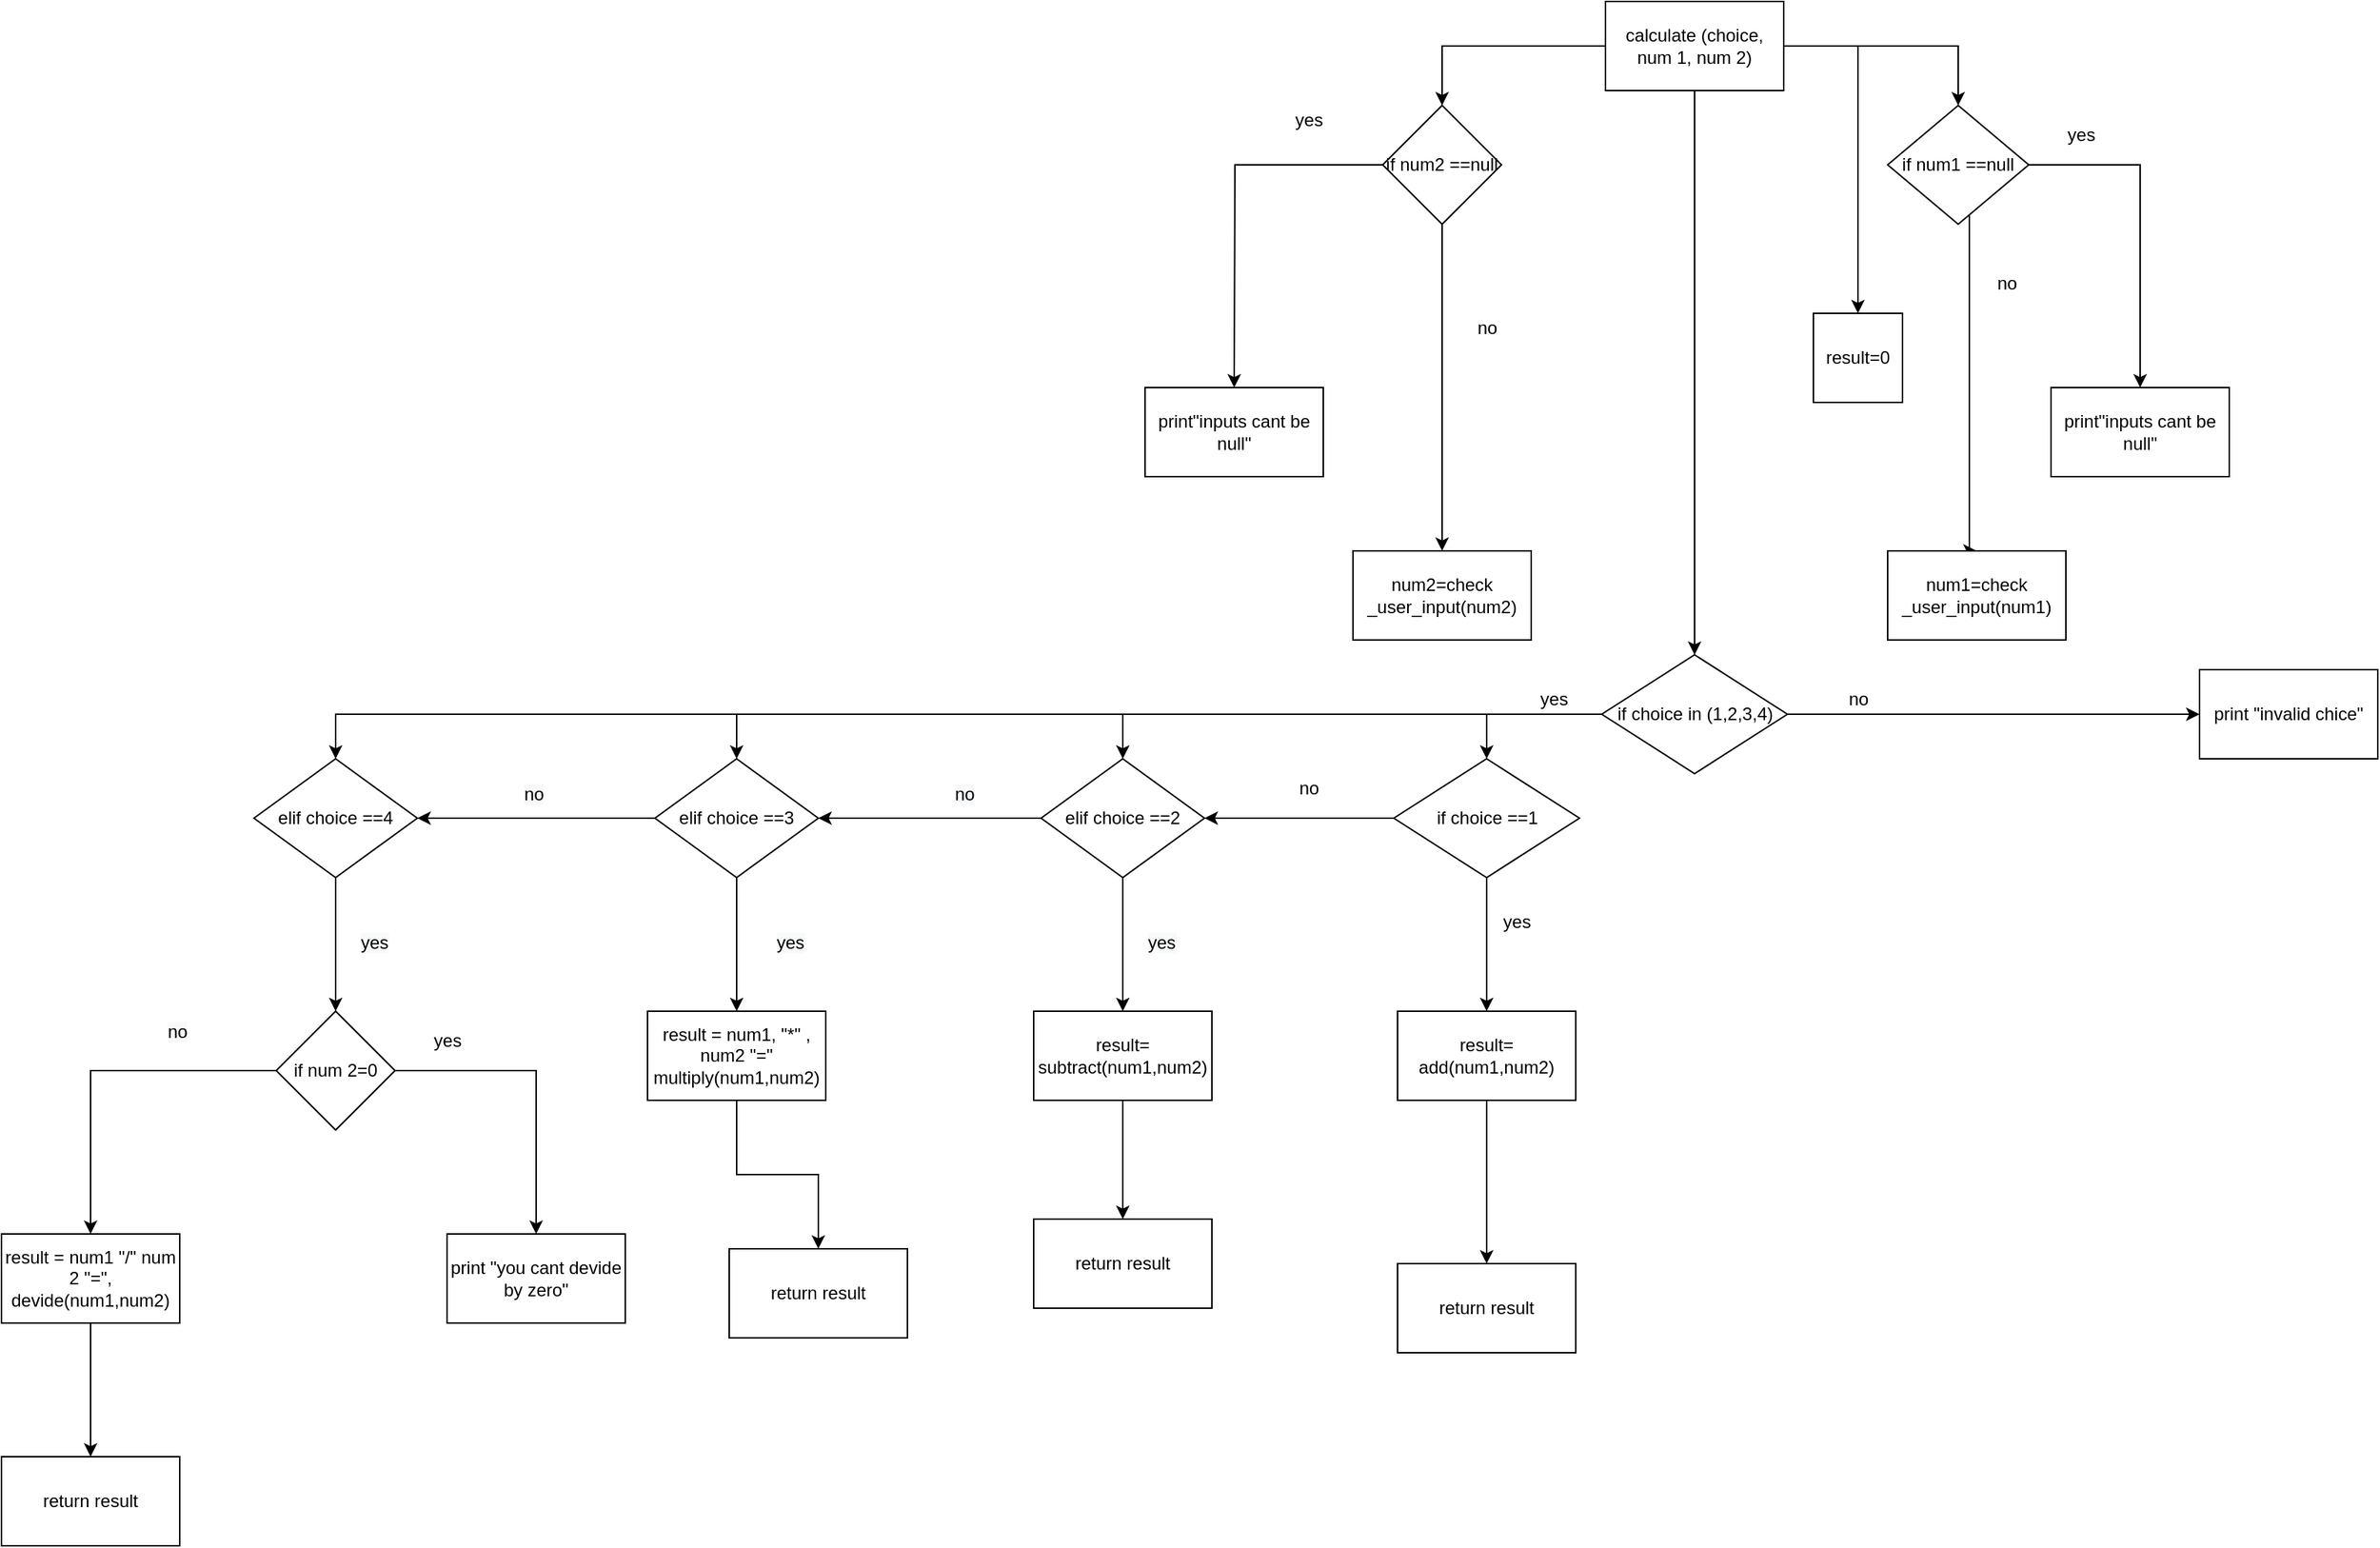 <mxfile version="17.4.2" type="device"><diagram id="NuMf4IFpVhDgQ8mSWVor" name="Page-1"><mxGraphModel dx="2614" dy="865" grid="1" gridSize="10" guides="1" tooltips="1" connect="1" arrows="1" fold="1" page="1" pageScale="1" pageWidth="850" pageHeight="1100" math="0" shadow="0"><root><mxCell id="0"/><mxCell id="1" parent="0"/><mxCell id="o9rnSNG6aPh91UgXQhLg-3" value="" style="edgeStyle=orthogonalEdgeStyle;rounded=0;orthogonalLoop=1;jettySize=auto;html=1;" edge="1" parent="1" source="o9rnSNG6aPh91UgXQhLg-1" target="o9rnSNG6aPh91UgXQhLg-2"><mxGeometry relative="1" as="geometry"/></mxCell><mxCell id="o9rnSNG6aPh91UgXQhLg-7" value="" style="edgeStyle=orthogonalEdgeStyle;rounded=0;orthogonalLoop=1;jettySize=auto;html=1;" edge="1" parent="1" source="o9rnSNG6aPh91UgXQhLg-1" target="o9rnSNG6aPh91UgXQhLg-6"><mxGeometry relative="1" as="geometry"/></mxCell><mxCell id="o9rnSNG6aPh91UgXQhLg-19" style="edgeStyle=orthogonalEdgeStyle;rounded=0;orthogonalLoop=1;jettySize=auto;html=1;entryX=0.5;entryY=0;entryDx=0;entryDy=0;" edge="1" parent="1" source="o9rnSNG6aPh91UgXQhLg-1" target="o9rnSNG6aPh91UgXQhLg-20"><mxGeometry relative="1" as="geometry"><mxPoint x="240" y="360" as="targetPoint"/><Array as="points"><mxPoint x="350" y="180"/></Array></mxGeometry></mxCell><mxCell id="o9rnSNG6aPh91UgXQhLg-25" style="edgeStyle=orthogonalEdgeStyle;rounded=0;orthogonalLoop=1;jettySize=auto;html=1;" edge="1" parent="1" source="o9rnSNG6aPh91UgXQhLg-1"><mxGeometry relative="1" as="geometry"><mxPoint x="240" y="590" as="targetPoint"/></mxGeometry></mxCell><mxCell id="o9rnSNG6aPh91UgXQhLg-1" value="calculate (choice, num 1, num 2)" style="whiteSpace=wrap;html=1;" vertex="1" parent="1"><mxGeometry x="180" y="150" width="120" height="60" as="geometry"/></mxCell><mxCell id="o9rnSNG6aPh91UgXQhLg-8" style="edgeStyle=orthogonalEdgeStyle;rounded=0;orthogonalLoop=1;jettySize=auto;html=1;entryX=0.5;entryY=0;entryDx=0;entryDy=0;" edge="1" parent="1" source="o9rnSNG6aPh91UgXQhLg-2" target="o9rnSNG6aPh91UgXQhLg-4"><mxGeometry relative="1" as="geometry"><mxPoint x="550" y="370" as="targetPoint"/></mxGeometry></mxCell><mxCell id="o9rnSNG6aPh91UgXQhLg-15" style="edgeStyle=orthogonalEdgeStyle;rounded=0;orthogonalLoop=1;jettySize=auto;html=1;entryX=0.5;entryY=0;entryDx=0;entryDy=0;" edge="1" parent="1" source="o9rnSNG6aPh91UgXQhLg-2" target="o9rnSNG6aPh91UgXQhLg-16"><mxGeometry relative="1" as="geometry"><mxPoint x="250" y="610" as="targetPoint"/><Array as="points"><mxPoint x="425" y="480"/><mxPoint x="425" y="480"/></Array></mxGeometry></mxCell><mxCell id="o9rnSNG6aPh91UgXQhLg-2" value="if num1 ==null" style="rhombus;whiteSpace=wrap;html=1;" vertex="1" parent="1"><mxGeometry x="370" y="220" width="95" height="80" as="geometry"/></mxCell><mxCell id="o9rnSNG6aPh91UgXQhLg-4" value="print&quot;inputs cant be null&quot;" style="whiteSpace=wrap;html=1;" vertex="1" parent="1"><mxGeometry x="480" y="410" width="120" height="60" as="geometry"/></mxCell><mxCell id="o9rnSNG6aPh91UgXQhLg-11" style="edgeStyle=orthogonalEdgeStyle;rounded=0;orthogonalLoop=1;jettySize=auto;html=1;" edge="1" parent="1" source="o9rnSNG6aPh91UgXQhLg-6"><mxGeometry relative="1" as="geometry"><mxPoint x="-70" y="410" as="targetPoint"/></mxGeometry></mxCell><mxCell id="o9rnSNG6aPh91UgXQhLg-18" value="" style="edgeStyle=orthogonalEdgeStyle;rounded=0;orthogonalLoop=1;jettySize=auto;html=1;" edge="1" parent="1" source="o9rnSNG6aPh91UgXQhLg-6" target="o9rnSNG6aPh91UgXQhLg-17"><mxGeometry relative="1" as="geometry"/></mxCell><mxCell id="o9rnSNG6aPh91UgXQhLg-6" value="if num2 ==null" style="rhombus;whiteSpace=wrap;html=1;" vertex="1" parent="1"><mxGeometry x="30" y="220" width="80" height="80" as="geometry"/></mxCell><mxCell id="o9rnSNG6aPh91UgXQhLg-10" value="&lt;span&gt;print&quot;inputs cant be null&quot;&lt;/span&gt;" style="whiteSpace=wrap;html=1;" vertex="1" parent="1"><mxGeometry x="-130" y="410" width="120" height="60" as="geometry"/></mxCell><mxCell id="o9rnSNG6aPh91UgXQhLg-16" value="num1=check _user_input(num1)" style="whiteSpace=wrap;html=1;" vertex="1" parent="1"><mxGeometry x="370" y="520" width="120" height="60" as="geometry"/></mxCell><mxCell id="o9rnSNG6aPh91UgXQhLg-17" value="&lt;span&gt;num2=check _user_input(num2)&lt;/span&gt;" style="whiteSpace=wrap;html=1;" vertex="1" parent="1"><mxGeometry x="10" y="520" width="120" height="60" as="geometry"/></mxCell><mxCell id="o9rnSNG6aPh91UgXQhLg-20" value="result=0" style="whiteSpace=wrap;html=1;" vertex="1" parent="1"><mxGeometry x="320" y="360" width="60" height="60" as="geometry"/></mxCell><mxCell id="o9rnSNG6aPh91UgXQhLg-21" value="yes" style="text;html=1;align=center;verticalAlign=middle;resizable=0;points=[];autosize=1;strokeColor=none;fillColor=none;" vertex="1" parent="1"><mxGeometry x="485" y="230" width="30" height="20" as="geometry"/></mxCell><mxCell id="o9rnSNG6aPh91UgXQhLg-22" value="no" style="text;html=1;align=center;verticalAlign=middle;resizable=0;points=[];autosize=1;strokeColor=none;fillColor=none;" vertex="1" parent="1"><mxGeometry x="435" y="330" width="30" height="20" as="geometry"/></mxCell><mxCell id="o9rnSNG6aPh91UgXQhLg-23" value="yes" style="text;html=1;align=center;verticalAlign=middle;resizable=0;points=[];autosize=1;strokeColor=none;fillColor=none;" vertex="1" parent="1"><mxGeometry x="-35" y="220" width="30" height="20" as="geometry"/></mxCell><mxCell id="o9rnSNG6aPh91UgXQhLg-24" value="no" style="text;html=1;align=center;verticalAlign=middle;resizable=0;points=[];autosize=1;strokeColor=none;fillColor=none;" vertex="1" parent="1"><mxGeometry x="85" y="360" width="30" height="20" as="geometry"/></mxCell><mxCell id="o9rnSNG6aPh91UgXQhLg-30" value="" style="edgeStyle=orthogonalEdgeStyle;rounded=0;orthogonalLoop=1;jettySize=auto;html=1;" edge="1" parent="1" source="o9rnSNG6aPh91UgXQhLg-27" target="o9rnSNG6aPh91UgXQhLg-29"><mxGeometry relative="1" as="geometry"/></mxCell><mxCell id="o9rnSNG6aPh91UgXQhLg-32" value="" style="edgeStyle=orthogonalEdgeStyle;rounded=0;orthogonalLoop=1;jettySize=auto;html=1;entryX=0.5;entryY=0;entryDx=0;entryDy=0;" edge="1" parent="1" source="o9rnSNG6aPh91UgXQhLg-27" target="o9rnSNG6aPh91UgXQhLg-31"><mxGeometry relative="1" as="geometry"><mxPoint x="-320" y="630" as="targetPoint"/></mxGeometry></mxCell><mxCell id="o9rnSNG6aPh91UgXQhLg-36" style="edgeStyle=orthogonalEdgeStyle;rounded=0;orthogonalLoop=1;jettySize=auto;html=1;exitX=0.5;exitY=1;exitDx=0;exitDy=0;entryX=0.5;entryY=0;entryDx=0;entryDy=0;" edge="1" parent="1" source="o9rnSNG6aPh91UgXQhLg-27" target="o9rnSNG6aPh91UgXQhLg-38"><mxGeometry relative="1" as="geometry"><mxPoint x="-70" y="660" as="targetPoint"/><Array as="points"><mxPoint x="240" y="630"/><mxPoint x="-145" y="630"/></Array></mxGeometry></mxCell><mxCell id="o9rnSNG6aPh91UgXQhLg-45" style="edgeStyle=orthogonalEdgeStyle;rounded=0;orthogonalLoop=1;jettySize=auto;html=1;entryX=0.5;entryY=0;entryDx=0;entryDy=0;" edge="1" parent="1" source="o9rnSNG6aPh91UgXQhLg-27" target="o9rnSNG6aPh91UgXQhLg-43"><mxGeometry relative="1" as="geometry"/></mxCell><mxCell id="o9rnSNG6aPh91UgXQhLg-48" style="edgeStyle=orthogonalEdgeStyle;rounded=0;orthogonalLoop=1;jettySize=auto;html=1;entryX=0.5;entryY=0;entryDx=0;entryDy=0;" edge="1" parent="1" source="o9rnSNG6aPh91UgXQhLg-27" target="o9rnSNG6aPh91UgXQhLg-49"><mxGeometry relative="1" as="geometry"><mxPoint x="-683" y="630" as="targetPoint"/></mxGeometry></mxCell><mxCell id="o9rnSNG6aPh91UgXQhLg-27" value="if choice in (1,2,3,4)" style="rhombus;whiteSpace=wrap;html=1;" vertex="1" parent="1"><mxGeometry x="177.5" y="590" width="125" height="80" as="geometry"/></mxCell><mxCell id="o9rnSNG6aPh91UgXQhLg-29" value="print &quot;invalid chice&quot;" style="whiteSpace=wrap;html=1;" vertex="1" parent="1"><mxGeometry x="580" y="600" width="120" height="60" as="geometry"/></mxCell><mxCell id="o9rnSNG6aPh91UgXQhLg-35" value="" style="edgeStyle=orthogonalEdgeStyle;rounded=0;orthogonalLoop=1;jettySize=auto;html=1;" edge="1" parent="1" source="o9rnSNG6aPh91UgXQhLg-31" target="o9rnSNG6aPh91UgXQhLg-34"><mxGeometry relative="1" as="geometry"/></mxCell><mxCell id="o9rnSNG6aPh91UgXQhLg-40" style="edgeStyle=orthogonalEdgeStyle;rounded=0;orthogonalLoop=1;jettySize=auto;html=1;exitX=0;exitY=0.5;exitDx=0;exitDy=0;entryX=1;entryY=0.5;entryDx=0;entryDy=0;" edge="1" parent="1" source="o9rnSNG6aPh91UgXQhLg-31" target="o9rnSNG6aPh91UgXQhLg-38"><mxGeometry relative="1" as="geometry"/></mxCell><mxCell id="o9rnSNG6aPh91UgXQhLg-31" value="if choice ==1" style="rhombus;whiteSpace=wrap;html=1;" vertex="1" parent="1"><mxGeometry x="37.5" y="660" width="125" height="80" as="geometry"/></mxCell><mxCell id="o9rnSNG6aPh91UgXQhLg-33" value="yes" style="text;html=1;align=center;verticalAlign=middle;resizable=0;points=[];autosize=1;strokeColor=none;fillColor=none;" vertex="1" parent="1"><mxGeometry x="130" y="610" width="30" height="20" as="geometry"/></mxCell><mxCell id="o9rnSNG6aPh91UgXQhLg-59" value="" style="edgeStyle=orthogonalEdgeStyle;rounded=0;orthogonalLoop=1;jettySize=auto;html=1;" edge="1" parent="1" source="o9rnSNG6aPh91UgXQhLg-34" target="o9rnSNG6aPh91UgXQhLg-58"><mxGeometry relative="1" as="geometry"/></mxCell><mxCell id="o9rnSNG6aPh91UgXQhLg-34" value="result= add(num1,num2)" style="whiteSpace=wrap;html=1;" vertex="1" parent="1"><mxGeometry x="40" y="830" width="120" height="60" as="geometry"/></mxCell><mxCell id="o9rnSNG6aPh91UgXQhLg-42" value="" style="edgeStyle=orthogonalEdgeStyle;rounded=0;orthogonalLoop=1;jettySize=auto;html=1;" edge="1" parent="1" source="o9rnSNG6aPh91UgXQhLg-38" target="o9rnSNG6aPh91UgXQhLg-41"><mxGeometry relative="1" as="geometry"/></mxCell><mxCell id="o9rnSNG6aPh91UgXQhLg-44" value="" style="edgeStyle=orthogonalEdgeStyle;rounded=0;orthogonalLoop=1;jettySize=auto;html=1;" edge="1" parent="1" source="o9rnSNG6aPh91UgXQhLg-38" target="o9rnSNG6aPh91UgXQhLg-43"><mxGeometry relative="1" as="geometry"/></mxCell><mxCell id="o9rnSNG6aPh91UgXQhLg-38" value="elif choice ==2" style="rhombus;whiteSpace=wrap;html=1;" vertex="1" parent="1"><mxGeometry x="-200" y="660" width="110" height="80" as="geometry"/></mxCell><mxCell id="o9rnSNG6aPh91UgXQhLg-61" value="" style="edgeStyle=orthogonalEdgeStyle;rounded=0;orthogonalLoop=1;jettySize=auto;html=1;" edge="1" parent="1" source="o9rnSNG6aPh91UgXQhLg-41" target="o9rnSNG6aPh91UgXQhLg-60"><mxGeometry relative="1" as="geometry"/></mxCell><mxCell id="o9rnSNG6aPh91UgXQhLg-41" value="result= subtract(num1,num2)" style="whiteSpace=wrap;html=1;" vertex="1" parent="1"><mxGeometry x="-205" y="830" width="120" height="60" as="geometry"/></mxCell><mxCell id="o9rnSNG6aPh91UgXQhLg-47" value="" style="edgeStyle=orthogonalEdgeStyle;rounded=0;orthogonalLoop=1;jettySize=auto;html=1;" edge="1" parent="1" source="o9rnSNG6aPh91UgXQhLg-43" target="o9rnSNG6aPh91UgXQhLg-46"><mxGeometry relative="1" as="geometry"/></mxCell><mxCell id="o9rnSNG6aPh91UgXQhLg-50" value="" style="edgeStyle=orthogonalEdgeStyle;rounded=0;orthogonalLoop=1;jettySize=auto;html=1;" edge="1" parent="1" source="o9rnSNG6aPh91UgXQhLg-43" target="o9rnSNG6aPh91UgXQhLg-49"><mxGeometry relative="1" as="geometry"/></mxCell><mxCell id="o9rnSNG6aPh91UgXQhLg-43" value="elif choice ==3" style="rhombus;whiteSpace=wrap;html=1;" vertex="1" parent="1"><mxGeometry x="-460" y="660" width="110" height="80" as="geometry"/></mxCell><mxCell id="o9rnSNG6aPh91UgXQhLg-63" value="" style="edgeStyle=orthogonalEdgeStyle;rounded=0;orthogonalLoop=1;jettySize=auto;html=1;" edge="1" parent="1" source="o9rnSNG6aPh91UgXQhLg-46" target="o9rnSNG6aPh91UgXQhLg-62"><mxGeometry relative="1" as="geometry"/></mxCell><mxCell id="o9rnSNG6aPh91UgXQhLg-46" value="result = num1, &quot;*&quot; , num2 &quot;=&quot; multiply(num1,num2)" style="whiteSpace=wrap;html=1;" vertex="1" parent="1"><mxGeometry x="-465" y="830" width="120" height="60" as="geometry"/></mxCell><mxCell id="o9rnSNG6aPh91UgXQhLg-52" value="" style="edgeStyle=orthogonalEdgeStyle;rounded=0;orthogonalLoop=1;jettySize=auto;html=1;" edge="1" parent="1" source="o9rnSNG6aPh91UgXQhLg-49"><mxGeometry relative="1" as="geometry"><mxPoint x="-675" y="830" as="targetPoint"/></mxGeometry></mxCell><mxCell id="o9rnSNG6aPh91UgXQhLg-49" value="elif choice ==4" style="rhombus;whiteSpace=wrap;html=1;" vertex="1" parent="1"><mxGeometry x="-730" y="660" width="110" height="80" as="geometry"/></mxCell><mxCell id="o9rnSNG6aPh91UgXQhLg-55" value="" style="edgeStyle=orthogonalEdgeStyle;rounded=0;orthogonalLoop=1;jettySize=auto;html=1;" edge="1" parent="1" source="o9rnSNG6aPh91UgXQhLg-53" target="o9rnSNG6aPh91UgXQhLg-54"><mxGeometry relative="1" as="geometry"/></mxCell><mxCell id="o9rnSNG6aPh91UgXQhLg-57" value="" style="edgeStyle=orthogonalEdgeStyle;rounded=0;orthogonalLoop=1;jettySize=auto;html=1;" edge="1" parent="1" source="o9rnSNG6aPh91UgXQhLg-53" target="o9rnSNG6aPh91UgXQhLg-56"><mxGeometry relative="1" as="geometry"/></mxCell><mxCell id="o9rnSNG6aPh91UgXQhLg-53" value="if num 2=0" style="rhombus;whiteSpace=wrap;html=1;" vertex="1" parent="1"><mxGeometry x="-715" y="830" width="80" height="80" as="geometry"/></mxCell><mxCell id="o9rnSNG6aPh91UgXQhLg-54" value="print &quot;you cant devide by zero&quot;" style="whiteSpace=wrap;html=1;" vertex="1" parent="1"><mxGeometry x="-600" y="980" width="120" height="60" as="geometry"/></mxCell><mxCell id="o9rnSNG6aPh91UgXQhLg-65" value="" style="edgeStyle=orthogonalEdgeStyle;rounded=0;orthogonalLoop=1;jettySize=auto;html=1;" edge="1" parent="1" source="o9rnSNG6aPh91UgXQhLg-56" target="o9rnSNG6aPh91UgXQhLg-64"><mxGeometry relative="1" as="geometry"/></mxCell><mxCell id="o9rnSNG6aPh91UgXQhLg-56" value="result = num1 &quot;/&quot; num 2 &quot;=&quot;, devide(num1,num2)" style="whiteSpace=wrap;html=1;" vertex="1" parent="1"><mxGeometry x="-900" y="980" width="120" height="60" as="geometry"/></mxCell><mxCell id="o9rnSNG6aPh91UgXQhLg-58" value="return result" style="whiteSpace=wrap;html=1;" vertex="1" parent="1"><mxGeometry x="40" y="1000" width="120" height="60" as="geometry"/></mxCell><mxCell id="o9rnSNG6aPh91UgXQhLg-60" value="return result" style="whiteSpace=wrap;html=1;" vertex="1" parent="1"><mxGeometry x="-205" y="970" width="120" height="60" as="geometry"/></mxCell><mxCell id="o9rnSNG6aPh91UgXQhLg-62" value="&lt;span&gt;return result&lt;/span&gt;" style="whiteSpace=wrap;html=1;" vertex="1" parent="1"><mxGeometry x="-410" y="990" width="120" height="60" as="geometry"/></mxCell><mxCell id="o9rnSNG6aPh91UgXQhLg-64" value="&lt;span&gt;return result&lt;/span&gt;" style="whiteSpace=wrap;html=1;" vertex="1" parent="1"><mxGeometry x="-900" y="1130" width="120" height="60" as="geometry"/></mxCell><mxCell id="o9rnSNG6aPh91UgXQhLg-66" value="yes" style="text;html=1;align=center;verticalAlign=middle;resizable=0;points=[];autosize=1;strokeColor=none;fillColor=none;" vertex="1" parent="1"><mxGeometry x="-615" y="840" width="30" height="20" as="geometry"/></mxCell><mxCell id="o9rnSNG6aPh91UgXQhLg-67" value="no" style="text;html=1;align=center;verticalAlign=middle;resizable=0;points=[];autosize=1;strokeColor=none;fillColor=none;" vertex="1" parent="1"><mxGeometry x="335" y="610" width="30" height="20" as="geometry"/></mxCell><mxCell id="o9rnSNG6aPh91UgXQhLg-68" value="yes" style="text;html=1;align=center;verticalAlign=middle;resizable=0;points=[];autosize=1;strokeColor=none;fillColor=none;" vertex="1" parent="1"><mxGeometry x="105" y="760" width="30" height="20" as="geometry"/></mxCell><mxCell id="o9rnSNG6aPh91UgXQhLg-69" value="&lt;span style=&quot;color: rgb(0, 0, 0); font-family: helvetica; font-size: 12px; font-style: normal; font-weight: 400; letter-spacing: normal; text-align: center; text-indent: 0px; text-transform: none; word-spacing: 0px; background-color: rgb(248, 249, 250); display: inline; float: none;&quot;&gt;yes&lt;/span&gt;" style="text;whiteSpace=wrap;html=1;" vertex="1" parent="1"><mxGeometry x="-130" y="770" width="40" height="30" as="geometry"/></mxCell><mxCell id="o9rnSNG6aPh91UgXQhLg-70" value="&lt;span style=&quot;color: rgb(0, 0, 0); font-family: helvetica; font-size: 12px; font-style: normal; font-weight: 400; letter-spacing: normal; text-align: center; text-indent: 0px; text-transform: none; word-spacing: 0px; background-color: rgb(248, 249, 250); display: inline; float: none;&quot;&gt;yes&lt;/span&gt;" style="text;whiteSpace=wrap;html=1;" vertex="1" parent="1"><mxGeometry x="-380" y="770" width="40" height="30" as="geometry"/></mxCell><mxCell id="o9rnSNG6aPh91UgXQhLg-71" value="&lt;span style=&quot;color: rgb(0, 0, 0); font-family: helvetica; font-size: 12px; font-style: normal; font-weight: 400; letter-spacing: normal; text-align: center; text-indent: 0px; text-transform: none; word-spacing: 0px; background-color: rgb(248, 249, 250); display: inline; float: none;&quot;&gt;yes&lt;/span&gt;" style="text;whiteSpace=wrap;html=1;" vertex="1" parent="1"><mxGeometry x="-660" y="770" width="40" height="30" as="geometry"/></mxCell><mxCell id="o9rnSNG6aPh91UgXQhLg-72" value="no" style="text;html=1;align=center;verticalAlign=middle;resizable=0;points=[];autosize=1;strokeColor=none;fillColor=none;" vertex="1" parent="1"><mxGeometry x="-35" y="670" width="30" height="20" as="geometry"/></mxCell><mxCell id="o9rnSNG6aPh91UgXQhLg-73" value="&lt;span style=&quot;color: rgb(0, 0, 0); font-family: helvetica; font-size: 12px; font-style: normal; font-weight: 400; letter-spacing: normal; text-align: center; text-indent: 0px; text-transform: none; word-spacing: 0px; background-color: rgb(248, 249, 250); display: inline; float: none;&quot;&gt;no&lt;/span&gt;" style="text;whiteSpace=wrap;html=1;" vertex="1" parent="1"><mxGeometry x="-260" y="670" width="40" height="30" as="geometry"/></mxCell><mxCell id="o9rnSNG6aPh91UgXQhLg-74" value="&lt;span style=&quot;color: rgb(0, 0, 0); font-family: helvetica; font-size: 12px; font-style: normal; font-weight: 400; letter-spacing: normal; text-align: center; text-indent: 0px; text-transform: none; word-spacing: 0px; background-color: rgb(248, 249, 250); display: inline; float: none;&quot;&gt;no&lt;/span&gt;" style="text;whiteSpace=wrap;html=1;" vertex="1" parent="1"><mxGeometry x="-550" y="670" width="40" height="30" as="geometry"/></mxCell><mxCell id="o9rnSNG6aPh91UgXQhLg-75" value="&lt;span style=&quot;color: rgb(0, 0, 0); font-family: helvetica; font-size: 12px; font-style: normal; font-weight: 400; letter-spacing: normal; text-align: center; text-indent: 0px; text-transform: none; word-spacing: 0px; background-color: rgb(248, 249, 250); display: inline; float: none;&quot;&gt;no&lt;/span&gt;" style="text;whiteSpace=wrap;html=1;" vertex="1" parent="1"><mxGeometry x="-790" y="830" width="40" height="30" as="geometry"/></mxCell></root></mxGraphModel></diagram></mxfile>